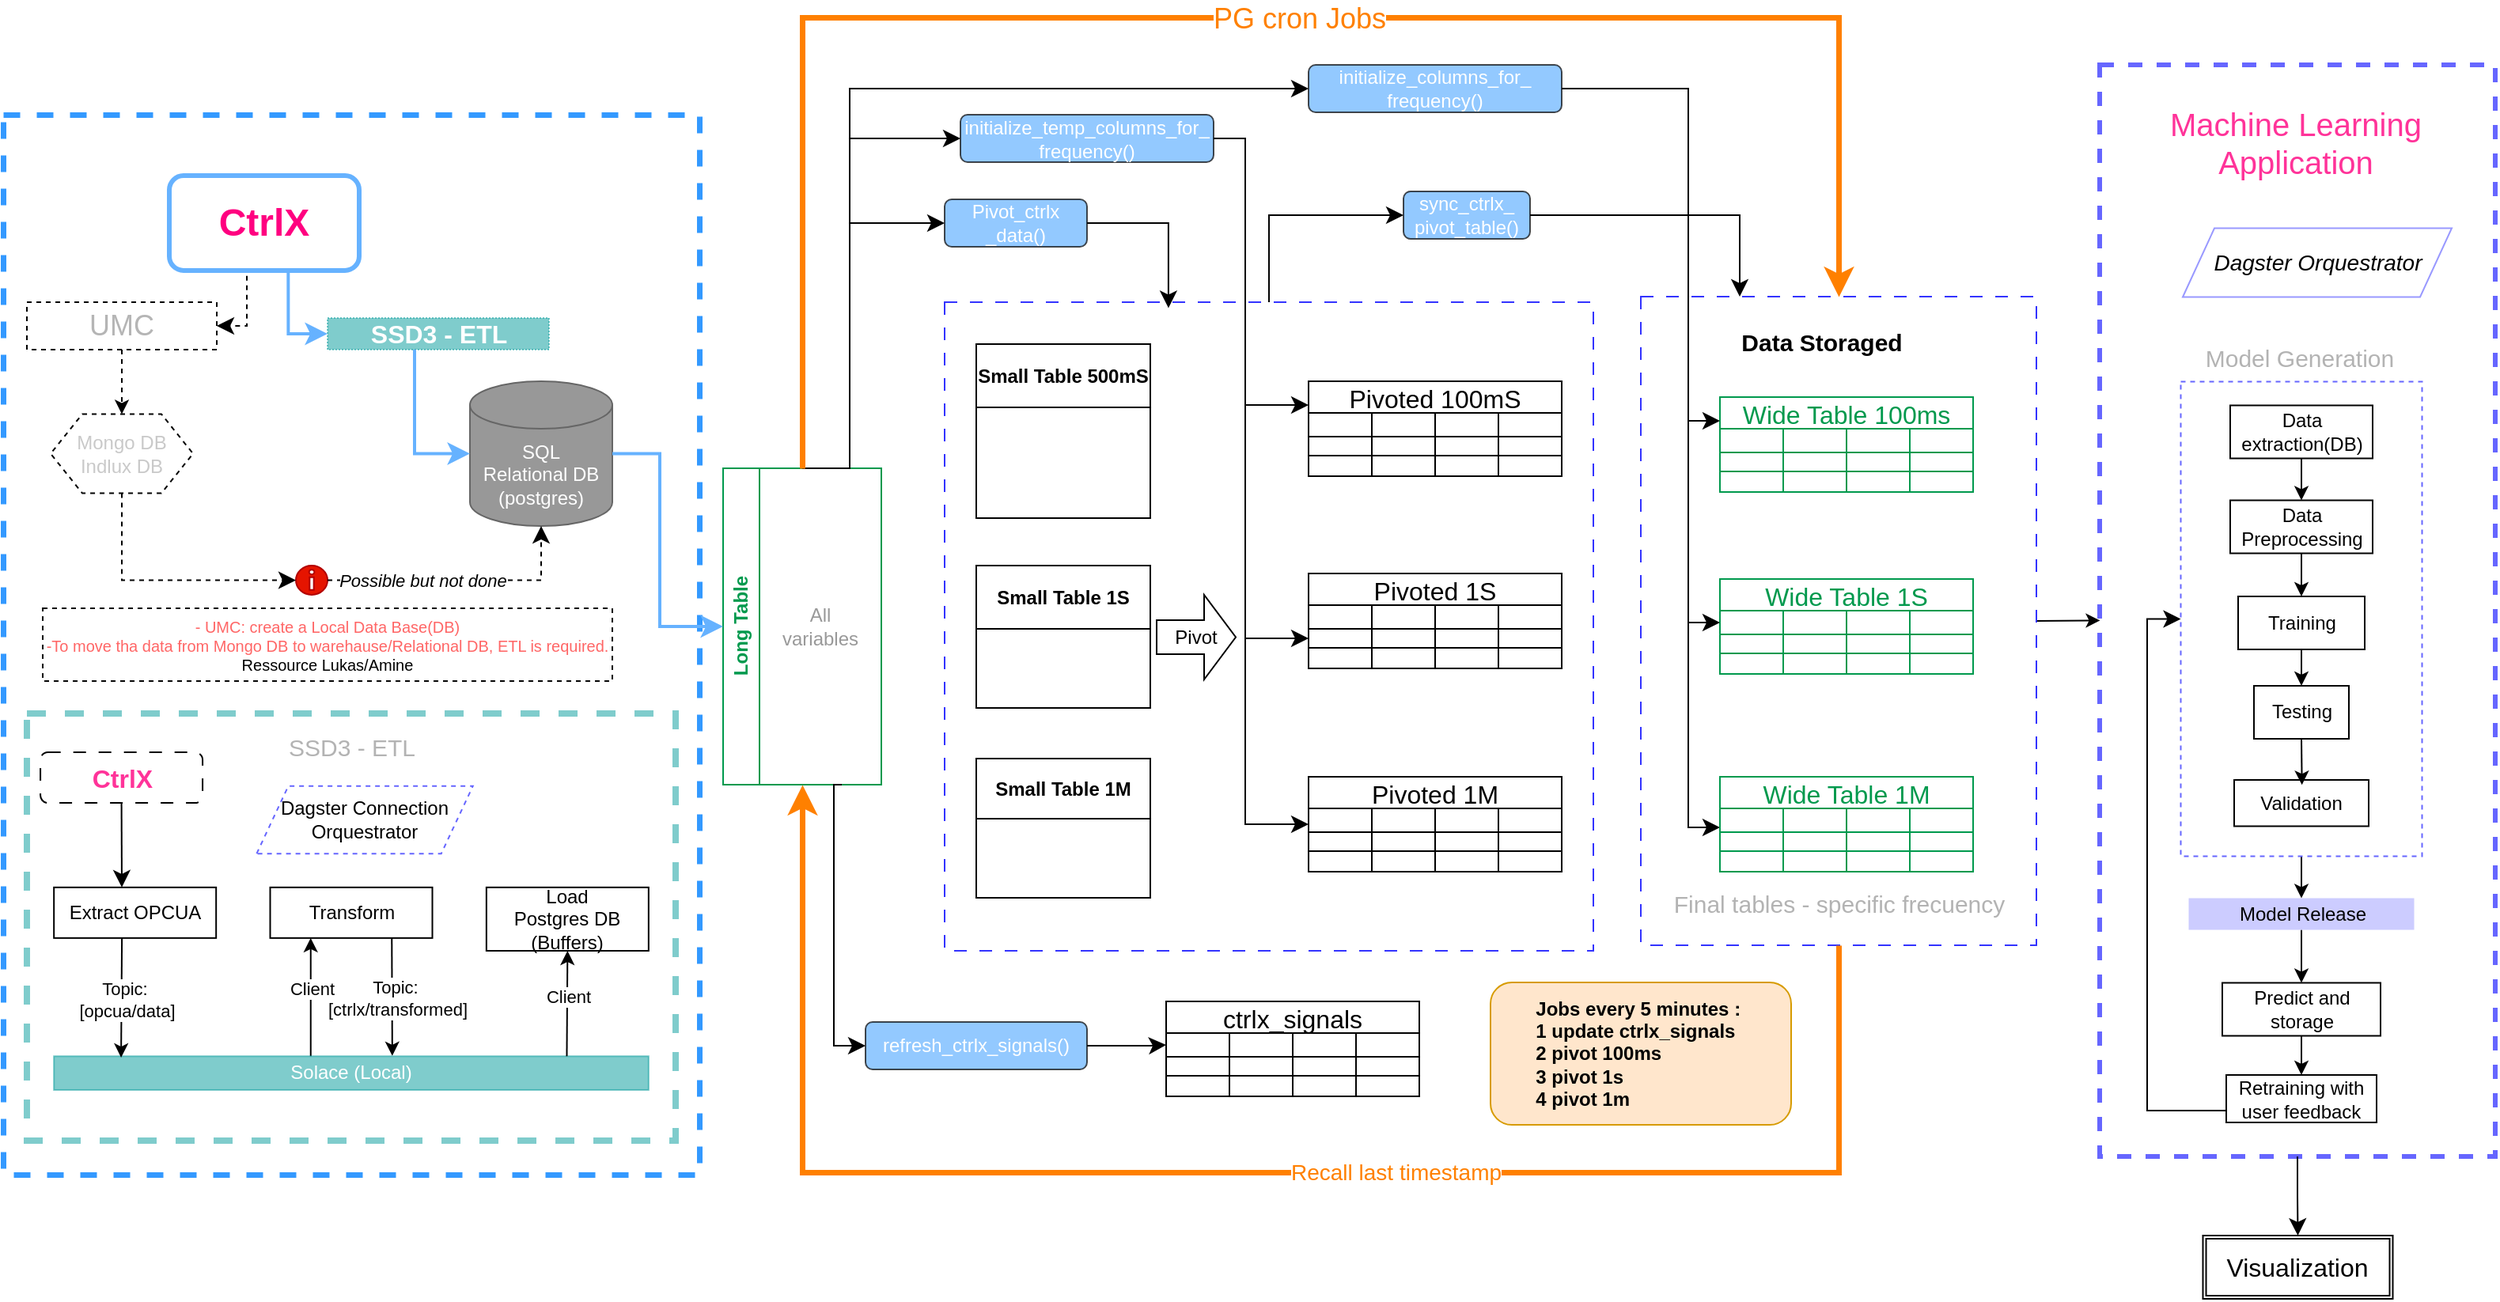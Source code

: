<mxfile>
    <diagram id="9MJtlUZovTA3999PRgLq" name="Page-1">
        <mxGraphModel dx="1822" dy="1198" grid="1" gridSize="10" guides="1" tooltips="1" connect="1" arrows="1" fold="1" page="1" pageScale="1" pageWidth="1654" pageHeight="1169" math="0" shadow="0">
            <root>
                <mxCell id="0"/>
                <mxCell id="1" parent="0"/>
                <mxCell id="253" value="" style="rounded=0;whiteSpace=wrap;html=1;dashed=1;strokeColor=#6666FF;strokeWidth=3;" parent="1" vertex="1">
                    <mxGeometry x="1371" y="110" width="250" height="690" as="geometry"/>
                </mxCell>
                <mxCell id="206" value="" style="rounded=0;whiteSpace=wrap;html=1;strokeColor=#3399FF;strokeWidth=3.5;dashed=1;" parent="1" vertex="1">
                    <mxGeometry x="46" y="141.5" width="440" height="670" as="geometry"/>
                </mxCell>
                <mxCell id="214" style="edgeStyle=none;html=1;exitX=1;exitY=0.5;exitDx=0;exitDy=0;entryX=0.001;entryY=0.509;entryDx=0;entryDy=0;strokeColor=#000000;entryPerimeter=0;" parent="1" source="166" target="253" edge="1">
                    <mxGeometry relative="1" as="geometry">
                        <mxPoint x="1661" y="454.07" as="targetPoint"/>
                    </mxGeometry>
                </mxCell>
                <mxCell id="166" value="" style="rounded=0;whiteSpace=wrap;html=1;dashed=1;dashPattern=8 8;strokeColor=#3333FF;" parent="1" vertex="1">
                    <mxGeometry x="1081" y="256.5" width="250" height="410" as="geometry"/>
                </mxCell>
                <mxCell id="137" value="" style="rounded=0;whiteSpace=wrap;html=1;dashed=1;dashPattern=8 8;strokeColor=#3333FF;" parent="1" vertex="1">
                    <mxGeometry x="641" y="260" width="410" height="410" as="geometry"/>
                </mxCell>
                <mxCell id="8" value="Small Table 500mS" style="swimlane;whiteSpace=wrap;html=1;startSize=40;" parent="1" vertex="1">
                    <mxGeometry x="661" y="286.5" width="110" height="110" as="geometry"/>
                </mxCell>
                <mxCell id="10" value="&lt;font style=&quot;color: rgb(0, 153, 77);&quot;&gt;Long Table&lt;/font&gt;" style="swimlane;horizontal=0;whiteSpace=wrap;html=1;strokeColor=#00994D;" parent="1" vertex="1">
                    <mxGeometry x="501" y="365" width="100" height="200" as="geometry"/>
                </mxCell>
                <mxCell id="209" value="All &lt;br&gt;variables" style="text;html=1;align=center;verticalAlign=middle;resizable=0;points=[];autosize=1;strokeColor=none;fillColor=none;fontColor=#999999;" parent="10" vertex="1">
                    <mxGeometry x="26" y="80" width="70" height="40" as="geometry"/>
                </mxCell>
                <mxCell id="11" value="Small Table 1S" style="swimlane;whiteSpace=wrap;html=1;startSize=40;" parent="1" vertex="1">
                    <mxGeometry x="661" y="426.5" width="110" height="90" as="geometry"/>
                </mxCell>
                <mxCell id="12" value="Small Table 1M" style="swimlane;whiteSpace=wrap;html=1;startSize=38;" parent="1" vertex="1">
                    <mxGeometry x="661" y="548.5" width="110" height="88" as="geometry"/>
                </mxCell>
                <mxCell id="18" value="Pivot" style="shape=singleArrow;whiteSpace=wrap;html=1;arrowWidth=0.4;arrowSize=0.4;rounded=0;" parent="1" vertex="1">
                    <mxGeometry x="775" y="445" width="50" height="53.5" as="geometry"/>
                </mxCell>
                <mxCell id="19" value="Pivoted 100mS" style="shape=table;childLayout=tableLayout;startSize=20;collapsible=0;recursiveResize=0;expand=0;fontSize=16;" parent="1" vertex="1">
                    <mxGeometry x="871" y="310" width="160" height="60" as="geometry"/>
                </mxCell>
                <mxCell id="20" value="" style="shape=tableRow;horizontal=0;swimlaneHead=0;swimlaneBody=0;top=0;left=0;strokeColor=inherit;bottom=0;right=0;dropTarget=0;fontStyle=0;fillColor=none;points=[[0,0.5],[1,0.5]];portConstraint=eastwest;startSize=40;collapsible=0;recursiveResize=0;expand=0;fontSize=16;" parent="19" vertex="1">
                    <mxGeometry y="20" width="160" height="15" as="geometry"/>
                </mxCell>
                <mxCell id="21" value="" style="swimlane;swimlaneHead=0;swimlaneBody=0;fontStyle=0;strokeColor=inherit;connectable=0;fillColor=none;startSize=40;collapsible=0;recursiveResize=0;expand=0;fontSize=16;" parent="20" vertex="1">
                    <mxGeometry x="40" width="40" height="15" as="geometry">
                        <mxRectangle width="40" height="15" as="alternateBounds"/>
                    </mxGeometry>
                </mxCell>
                <mxCell id="22" value="" style="swimlane;swimlaneHead=0;swimlaneBody=0;fontStyle=0;strokeColor=inherit;connectable=0;fillColor=none;startSize=40;collapsible=0;recursiveResize=0;expand=0;fontSize=16;" parent="20" vertex="1">
                    <mxGeometry x="80" width="40" height="15" as="geometry">
                        <mxRectangle width="40" height="15" as="alternateBounds"/>
                    </mxGeometry>
                </mxCell>
                <mxCell id="23" value="" style="swimlane;swimlaneHead=0;swimlaneBody=0;fontStyle=0;strokeColor=inherit;connectable=0;fillColor=none;startSize=40;collapsible=0;recursiveResize=0;expand=0;fontSize=16;" parent="20" vertex="1">
                    <mxGeometry x="120" width="40" height="15" as="geometry">
                        <mxRectangle width="40" height="15" as="alternateBounds"/>
                    </mxGeometry>
                </mxCell>
                <mxCell id="24" value="" style="shape=tableRow;horizontal=0;swimlaneHead=0;swimlaneBody=0;top=0;left=0;strokeColor=inherit;bottom=0;right=0;dropTarget=0;fontStyle=0;fillColor=none;points=[[0,0.5],[1,0.5]];portConstraint=eastwest;startSize=40;collapsible=0;recursiveResize=0;expand=0;fontSize=16;" parent="19" vertex="1">
                    <mxGeometry y="35" width="160" height="12" as="geometry"/>
                </mxCell>
                <mxCell id="25" value="" style="swimlane;swimlaneHead=0;swimlaneBody=0;fontStyle=0;connectable=0;strokeColor=inherit;fillColor=none;startSize=0;collapsible=0;recursiveResize=0;expand=0;fontSize=16;" parent="24" vertex="1">
                    <mxGeometry x="40" width="40" height="12" as="geometry">
                        <mxRectangle width="40" height="12" as="alternateBounds"/>
                    </mxGeometry>
                </mxCell>
                <mxCell id="26" value="" style="swimlane;swimlaneHead=0;swimlaneBody=0;fontStyle=0;connectable=0;strokeColor=inherit;fillColor=none;startSize=0;collapsible=0;recursiveResize=0;expand=0;fontSize=16;" parent="24" vertex="1">
                    <mxGeometry x="80" width="40" height="12" as="geometry">
                        <mxRectangle width="40" height="12" as="alternateBounds"/>
                    </mxGeometry>
                </mxCell>
                <mxCell id="27" value="" style="swimlane;swimlaneHead=0;swimlaneBody=0;fontStyle=0;connectable=0;strokeColor=inherit;fillColor=none;startSize=0;collapsible=0;recursiveResize=0;expand=0;fontSize=16;" parent="24" vertex="1">
                    <mxGeometry x="120" width="40" height="12" as="geometry">
                        <mxRectangle width="40" height="12" as="alternateBounds"/>
                    </mxGeometry>
                </mxCell>
                <mxCell id="28" value="" style="shape=tableRow;horizontal=0;swimlaneHead=0;swimlaneBody=0;top=0;left=0;strokeColor=inherit;bottom=0;right=0;dropTarget=0;fontStyle=0;fillColor=none;points=[[0,0.5],[1,0.5]];portConstraint=eastwest;startSize=40;collapsible=0;recursiveResize=0;expand=0;fontSize=16;" parent="19" vertex="1">
                    <mxGeometry y="47" width="160" height="13" as="geometry"/>
                </mxCell>
                <mxCell id="29" value="" style="swimlane;swimlaneHead=0;swimlaneBody=0;fontStyle=0;connectable=0;strokeColor=inherit;fillColor=none;startSize=0;collapsible=0;recursiveResize=0;expand=0;fontSize=16;" parent="28" vertex="1">
                    <mxGeometry x="40" width="40" height="13" as="geometry">
                        <mxRectangle width="40" height="13" as="alternateBounds"/>
                    </mxGeometry>
                </mxCell>
                <mxCell id="30" value="" style="swimlane;swimlaneHead=0;swimlaneBody=0;fontStyle=0;connectable=0;strokeColor=inherit;fillColor=none;startSize=0;collapsible=0;recursiveResize=0;expand=0;fontSize=16;" parent="28" vertex="1">
                    <mxGeometry x="80" width="40" height="13" as="geometry">
                        <mxRectangle width="40" height="13" as="alternateBounds"/>
                    </mxGeometry>
                </mxCell>
                <mxCell id="31" value="" style="swimlane;swimlaneHead=0;swimlaneBody=0;fontStyle=0;connectable=0;strokeColor=inherit;fillColor=none;startSize=0;collapsible=0;recursiveResize=0;expand=0;fontSize=16;" parent="28" vertex="1">
                    <mxGeometry x="120" width="40" height="13" as="geometry">
                        <mxRectangle width="40" height="13" as="alternateBounds"/>
                    </mxGeometry>
                </mxCell>
                <mxCell id="46" value="Pivoted 1M" style="shape=table;childLayout=tableLayout;startSize=20;collapsible=0;recursiveResize=0;expand=0;fontSize=16;" parent="1" vertex="1">
                    <mxGeometry x="871" y="560" width="160" height="60" as="geometry"/>
                </mxCell>
                <mxCell id="47" value="" style="shape=tableRow;horizontal=0;swimlaneHead=0;swimlaneBody=0;top=0;left=0;strokeColor=inherit;bottom=0;right=0;dropTarget=0;fontStyle=0;fillColor=none;points=[[0,0.5],[1,0.5]];portConstraint=eastwest;startSize=40;collapsible=0;recursiveResize=0;expand=0;fontSize=16;" parent="46" vertex="1">
                    <mxGeometry y="20" width="160" height="15" as="geometry"/>
                </mxCell>
                <mxCell id="48" value="" style="swimlane;swimlaneHead=0;swimlaneBody=0;fontStyle=0;strokeColor=inherit;connectable=0;fillColor=none;startSize=40;collapsible=0;recursiveResize=0;expand=0;fontSize=16;" parent="47" vertex="1">
                    <mxGeometry x="40" width="40" height="15" as="geometry">
                        <mxRectangle width="40" height="15" as="alternateBounds"/>
                    </mxGeometry>
                </mxCell>
                <mxCell id="49" value="" style="swimlane;swimlaneHead=0;swimlaneBody=0;fontStyle=0;strokeColor=inherit;connectable=0;fillColor=none;startSize=40;collapsible=0;recursiveResize=0;expand=0;fontSize=16;" parent="47" vertex="1">
                    <mxGeometry x="80" width="40" height="15" as="geometry">
                        <mxRectangle width="40" height="15" as="alternateBounds"/>
                    </mxGeometry>
                </mxCell>
                <mxCell id="50" value="" style="swimlane;swimlaneHead=0;swimlaneBody=0;fontStyle=0;strokeColor=inherit;connectable=0;fillColor=none;startSize=40;collapsible=0;recursiveResize=0;expand=0;fontSize=16;" parent="47" vertex="1">
                    <mxGeometry x="120" width="40" height="15" as="geometry">
                        <mxRectangle width="40" height="15" as="alternateBounds"/>
                    </mxGeometry>
                </mxCell>
                <mxCell id="51" value="" style="shape=tableRow;horizontal=0;swimlaneHead=0;swimlaneBody=0;top=0;left=0;strokeColor=inherit;bottom=0;right=0;dropTarget=0;fontStyle=0;fillColor=none;points=[[0,0.5],[1,0.5]];portConstraint=eastwest;startSize=40;collapsible=0;recursiveResize=0;expand=0;fontSize=16;" parent="46" vertex="1">
                    <mxGeometry y="35" width="160" height="12" as="geometry"/>
                </mxCell>
                <mxCell id="52" value="" style="swimlane;swimlaneHead=0;swimlaneBody=0;fontStyle=0;connectable=0;strokeColor=inherit;fillColor=none;startSize=0;collapsible=0;recursiveResize=0;expand=0;fontSize=16;" parent="51" vertex="1">
                    <mxGeometry x="40" width="40" height="12" as="geometry">
                        <mxRectangle width="40" height="12" as="alternateBounds"/>
                    </mxGeometry>
                </mxCell>
                <mxCell id="53" value="" style="swimlane;swimlaneHead=0;swimlaneBody=0;fontStyle=0;connectable=0;strokeColor=inherit;fillColor=none;startSize=0;collapsible=0;recursiveResize=0;expand=0;fontSize=16;" parent="51" vertex="1">
                    <mxGeometry x="80" width="40" height="12" as="geometry">
                        <mxRectangle width="40" height="12" as="alternateBounds"/>
                    </mxGeometry>
                </mxCell>
                <mxCell id="54" value="" style="swimlane;swimlaneHead=0;swimlaneBody=0;fontStyle=0;connectable=0;strokeColor=inherit;fillColor=none;startSize=0;collapsible=0;recursiveResize=0;expand=0;fontSize=16;" parent="51" vertex="1">
                    <mxGeometry x="120" width="40" height="12" as="geometry">
                        <mxRectangle width="40" height="12" as="alternateBounds"/>
                    </mxGeometry>
                </mxCell>
                <mxCell id="55" value="" style="shape=tableRow;horizontal=0;swimlaneHead=0;swimlaneBody=0;top=0;left=0;strokeColor=inherit;bottom=0;right=0;dropTarget=0;fontStyle=0;fillColor=none;points=[[0,0.5],[1,0.5]];portConstraint=eastwest;startSize=40;collapsible=0;recursiveResize=0;expand=0;fontSize=16;" parent="46" vertex="1">
                    <mxGeometry y="47" width="160" height="13" as="geometry"/>
                </mxCell>
                <mxCell id="56" value="" style="swimlane;swimlaneHead=0;swimlaneBody=0;fontStyle=0;connectable=0;strokeColor=inherit;fillColor=none;startSize=0;collapsible=0;recursiveResize=0;expand=0;fontSize=16;" parent="55" vertex="1">
                    <mxGeometry x="40" width="40" height="13" as="geometry">
                        <mxRectangle width="40" height="13" as="alternateBounds"/>
                    </mxGeometry>
                </mxCell>
                <mxCell id="57" value="" style="swimlane;swimlaneHead=0;swimlaneBody=0;fontStyle=0;connectable=0;strokeColor=inherit;fillColor=none;startSize=0;collapsible=0;recursiveResize=0;expand=0;fontSize=16;" parent="55" vertex="1">
                    <mxGeometry x="80" width="40" height="13" as="geometry">
                        <mxRectangle width="40" height="13" as="alternateBounds"/>
                    </mxGeometry>
                </mxCell>
                <mxCell id="58" value="" style="swimlane;swimlaneHead=0;swimlaneBody=0;fontStyle=0;connectable=0;strokeColor=inherit;fillColor=none;startSize=0;collapsible=0;recursiveResize=0;expand=0;fontSize=16;" parent="55" vertex="1">
                    <mxGeometry x="120" width="40" height="13" as="geometry">
                        <mxRectangle width="40" height="13" as="alternateBounds"/>
                    </mxGeometry>
                </mxCell>
                <mxCell id="73" value="ctrlx_signals" style="shape=table;childLayout=tableLayout;startSize=20;collapsible=0;recursiveResize=0;expand=0;fontSize=16;" parent="1" vertex="1">
                    <mxGeometry x="781" y="702" width="160" height="60" as="geometry"/>
                </mxCell>
                <mxCell id="74" value="" style="shape=tableRow;horizontal=0;swimlaneHead=0;swimlaneBody=0;top=0;left=0;strokeColor=inherit;bottom=0;right=0;dropTarget=0;fontStyle=0;fillColor=none;points=[[0,0.5],[1,0.5]];portConstraint=eastwest;startSize=40;collapsible=0;recursiveResize=0;expand=0;fontSize=16;" parent="73" vertex="1">
                    <mxGeometry y="20" width="160" height="15" as="geometry"/>
                </mxCell>
                <mxCell id="75" value="" style="swimlane;swimlaneHead=0;swimlaneBody=0;fontStyle=0;strokeColor=inherit;connectable=0;fillColor=none;startSize=40;collapsible=0;recursiveResize=0;expand=0;fontSize=16;" parent="74" vertex="1">
                    <mxGeometry x="40" width="40" height="15" as="geometry">
                        <mxRectangle width="40" height="15" as="alternateBounds"/>
                    </mxGeometry>
                </mxCell>
                <mxCell id="76" value="" style="swimlane;swimlaneHead=0;swimlaneBody=0;fontStyle=0;strokeColor=inherit;connectable=0;fillColor=none;startSize=40;collapsible=0;recursiveResize=0;expand=0;fontSize=16;" parent="74" vertex="1">
                    <mxGeometry x="80" width="40" height="15" as="geometry">
                        <mxRectangle width="40" height="15" as="alternateBounds"/>
                    </mxGeometry>
                </mxCell>
                <mxCell id="77" value="" style="swimlane;swimlaneHead=0;swimlaneBody=0;fontStyle=0;strokeColor=inherit;connectable=0;fillColor=none;startSize=40;collapsible=0;recursiveResize=0;expand=0;fontSize=16;" parent="74" vertex="1">
                    <mxGeometry x="120" width="40" height="15" as="geometry">
                        <mxRectangle width="40" height="15" as="alternateBounds"/>
                    </mxGeometry>
                </mxCell>
                <mxCell id="78" value="" style="shape=tableRow;horizontal=0;swimlaneHead=0;swimlaneBody=0;top=0;left=0;strokeColor=inherit;bottom=0;right=0;dropTarget=0;fontStyle=0;fillColor=none;points=[[0,0.5],[1,0.5]];portConstraint=eastwest;startSize=40;collapsible=0;recursiveResize=0;expand=0;fontSize=16;" parent="73" vertex="1">
                    <mxGeometry y="35" width="160" height="12" as="geometry"/>
                </mxCell>
                <mxCell id="79" value="" style="swimlane;swimlaneHead=0;swimlaneBody=0;fontStyle=0;connectable=0;strokeColor=inherit;fillColor=none;startSize=0;collapsible=0;recursiveResize=0;expand=0;fontSize=16;" parent="78" vertex="1">
                    <mxGeometry x="40" width="40" height="12" as="geometry">
                        <mxRectangle width="40" height="12" as="alternateBounds"/>
                    </mxGeometry>
                </mxCell>
                <mxCell id="80" value="" style="swimlane;swimlaneHead=0;swimlaneBody=0;fontStyle=0;connectable=0;strokeColor=inherit;fillColor=none;startSize=0;collapsible=0;recursiveResize=0;expand=0;fontSize=16;" parent="78" vertex="1">
                    <mxGeometry x="80" width="40" height="12" as="geometry">
                        <mxRectangle width="40" height="12" as="alternateBounds"/>
                    </mxGeometry>
                </mxCell>
                <mxCell id="81" value="" style="swimlane;swimlaneHead=0;swimlaneBody=0;fontStyle=0;connectable=0;strokeColor=inherit;fillColor=none;startSize=0;collapsible=0;recursiveResize=0;expand=0;fontSize=16;" parent="78" vertex="1">
                    <mxGeometry x="120" width="40" height="12" as="geometry">
                        <mxRectangle width="40" height="12" as="alternateBounds"/>
                    </mxGeometry>
                </mxCell>
                <mxCell id="82" value="" style="shape=tableRow;horizontal=0;swimlaneHead=0;swimlaneBody=0;top=0;left=0;strokeColor=inherit;bottom=0;right=0;dropTarget=0;fontStyle=0;fillColor=none;points=[[0,0.5],[1,0.5]];portConstraint=eastwest;startSize=40;collapsible=0;recursiveResize=0;expand=0;fontSize=16;" parent="73" vertex="1">
                    <mxGeometry y="47" width="160" height="13" as="geometry"/>
                </mxCell>
                <mxCell id="83" value="" style="swimlane;swimlaneHead=0;swimlaneBody=0;fontStyle=0;connectable=0;strokeColor=inherit;fillColor=none;startSize=0;collapsible=0;recursiveResize=0;expand=0;fontSize=16;" parent="82" vertex="1">
                    <mxGeometry x="40" width="40" height="13" as="geometry">
                        <mxRectangle width="40" height="13" as="alternateBounds"/>
                    </mxGeometry>
                </mxCell>
                <mxCell id="84" value="" style="swimlane;swimlaneHead=0;swimlaneBody=0;fontStyle=0;connectable=0;strokeColor=inherit;fillColor=none;startSize=0;collapsible=0;recursiveResize=0;expand=0;fontSize=16;" parent="82" vertex="1">
                    <mxGeometry x="80" width="40" height="13" as="geometry">
                        <mxRectangle width="40" height="13" as="alternateBounds"/>
                    </mxGeometry>
                </mxCell>
                <mxCell id="85" value="" style="swimlane;swimlaneHead=0;swimlaneBody=0;fontStyle=0;connectable=0;strokeColor=inherit;fillColor=none;startSize=0;collapsible=0;recursiveResize=0;expand=0;fontSize=16;" parent="82" vertex="1">
                    <mxGeometry x="120" width="40" height="13" as="geometry">
                        <mxRectangle width="40" height="13" as="alternateBounds"/>
                    </mxGeometry>
                </mxCell>
                <mxCell id="88" value="Wide Table 100ms" style="shape=table;childLayout=tableLayout;startSize=20;collapsible=0;recursiveResize=0;expand=0;fontSize=16;strokeColor=#00994D;fontColor=#00994D;" parent="1" vertex="1">
                    <mxGeometry x="1131" y="320" width="160" height="60" as="geometry"/>
                </mxCell>
                <mxCell id="89" value="" style="shape=tableRow;horizontal=0;swimlaneHead=0;swimlaneBody=0;top=0;left=0;strokeColor=inherit;bottom=0;right=0;dropTarget=0;fontStyle=0;fillColor=none;points=[[0,0.5],[1,0.5]];portConstraint=eastwest;startSize=40;collapsible=0;recursiveResize=0;expand=0;fontSize=16;" parent="88" vertex="1">
                    <mxGeometry y="20" width="160" height="15" as="geometry"/>
                </mxCell>
                <mxCell id="90" value="" style="swimlane;swimlaneHead=0;swimlaneBody=0;fontStyle=0;strokeColor=inherit;connectable=0;fillColor=none;startSize=40;collapsible=0;recursiveResize=0;expand=0;fontSize=16;" parent="89" vertex="1">
                    <mxGeometry x="40" width="40" height="15" as="geometry">
                        <mxRectangle width="40" height="15" as="alternateBounds"/>
                    </mxGeometry>
                </mxCell>
                <mxCell id="91" value="" style="swimlane;swimlaneHead=0;swimlaneBody=0;fontStyle=0;strokeColor=inherit;connectable=0;fillColor=none;startSize=40;collapsible=0;recursiveResize=0;expand=0;fontSize=16;" parent="89" vertex="1">
                    <mxGeometry x="80" width="40" height="15" as="geometry">
                        <mxRectangle width="40" height="15" as="alternateBounds"/>
                    </mxGeometry>
                </mxCell>
                <mxCell id="92" value="" style="swimlane;swimlaneHead=0;swimlaneBody=0;fontStyle=0;strokeColor=inherit;connectable=0;fillColor=none;startSize=40;collapsible=0;recursiveResize=0;expand=0;fontSize=16;" parent="89" vertex="1">
                    <mxGeometry x="120" width="40" height="15" as="geometry">
                        <mxRectangle width="40" height="15" as="alternateBounds"/>
                    </mxGeometry>
                </mxCell>
                <mxCell id="93" value="" style="shape=tableRow;horizontal=0;swimlaneHead=0;swimlaneBody=0;top=0;left=0;strokeColor=inherit;bottom=0;right=0;dropTarget=0;fontStyle=0;fillColor=none;points=[[0,0.5],[1,0.5]];portConstraint=eastwest;startSize=40;collapsible=0;recursiveResize=0;expand=0;fontSize=16;" parent="88" vertex="1">
                    <mxGeometry y="35" width="160" height="12" as="geometry"/>
                </mxCell>
                <mxCell id="94" value="" style="swimlane;swimlaneHead=0;swimlaneBody=0;fontStyle=0;connectable=0;strokeColor=inherit;fillColor=none;startSize=0;collapsible=0;recursiveResize=0;expand=0;fontSize=16;" parent="93" vertex="1">
                    <mxGeometry x="40" width="40" height="12" as="geometry">
                        <mxRectangle width="40" height="12" as="alternateBounds"/>
                    </mxGeometry>
                </mxCell>
                <mxCell id="95" value="" style="swimlane;swimlaneHead=0;swimlaneBody=0;fontStyle=0;connectable=0;strokeColor=inherit;fillColor=none;startSize=0;collapsible=0;recursiveResize=0;expand=0;fontSize=16;" parent="93" vertex="1">
                    <mxGeometry x="80" width="40" height="12" as="geometry">
                        <mxRectangle width="40" height="12" as="alternateBounds"/>
                    </mxGeometry>
                </mxCell>
                <mxCell id="96" value="" style="swimlane;swimlaneHead=0;swimlaneBody=0;fontStyle=0;connectable=0;strokeColor=inherit;fillColor=none;startSize=0;collapsible=0;recursiveResize=0;expand=0;fontSize=16;" parent="93" vertex="1">
                    <mxGeometry x="120" width="40" height="12" as="geometry">
                        <mxRectangle width="40" height="12" as="alternateBounds"/>
                    </mxGeometry>
                </mxCell>
                <mxCell id="97" value="" style="shape=tableRow;horizontal=0;swimlaneHead=0;swimlaneBody=0;top=0;left=0;strokeColor=inherit;bottom=0;right=0;dropTarget=0;fontStyle=0;fillColor=none;points=[[0,0.5],[1,0.5]];portConstraint=eastwest;startSize=40;collapsible=0;recursiveResize=0;expand=0;fontSize=16;" parent="88" vertex="1">
                    <mxGeometry y="47" width="160" height="13" as="geometry"/>
                </mxCell>
                <mxCell id="98" value="" style="swimlane;swimlaneHead=0;swimlaneBody=0;fontStyle=0;connectable=0;strokeColor=inherit;fillColor=none;startSize=0;collapsible=0;recursiveResize=0;expand=0;fontSize=16;" parent="97" vertex="1">
                    <mxGeometry x="40" width="40" height="13" as="geometry">
                        <mxRectangle width="40" height="13" as="alternateBounds"/>
                    </mxGeometry>
                </mxCell>
                <mxCell id="99" value="" style="swimlane;swimlaneHead=0;swimlaneBody=0;fontStyle=0;connectable=0;strokeColor=inherit;fillColor=none;startSize=0;collapsible=0;recursiveResize=0;expand=0;fontSize=16;" parent="97" vertex="1">
                    <mxGeometry x="80" width="40" height="13" as="geometry">
                        <mxRectangle width="40" height="13" as="alternateBounds"/>
                    </mxGeometry>
                </mxCell>
                <mxCell id="100" value="" style="swimlane;swimlaneHead=0;swimlaneBody=0;fontStyle=0;connectable=0;strokeColor=inherit;fillColor=none;startSize=0;collapsible=0;recursiveResize=0;expand=0;fontSize=16;" parent="97" vertex="1">
                    <mxGeometry x="120" width="40" height="13" as="geometry">
                        <mxRectangle width="40" height="13" as="alternateBounds"/>
                    </mxGeometry>
                </mxCell>
                <mxCell id="101" value="Wide Table 1S" style="shape=table;childLayout=tableLayout;startSize=20;collapsible=0;recursiveResize=0;expand=0;fontSize=16;strokeColor=#00994D;fontColor=#00994D;" parent="1" vertex="1">
                    <mxGeometry x="1131" y="435" width="160" height="60" as="geometry"/>
                </mxCell>
                <mxCell id="102" value="" style="shape=tableRow;horizontal=0;swimlaneHead=0;swimlaneBody=0;top=0;left=0;strokeColor=inherit;bottom=0;right=0;dropTarget=0;fontStyle=0;fillColor=none;points=[[0,0.5],[1,0.5]];portConstraint=eastwest;startSize=40;collapsible=0;recursiveResize=0;expand=0;fontSize=16;" parent="101" vertex="1">
                    <mxGeometry y="20" width="160" height="15" as="geometry"/>
                </mxCell>
                <mxCell id="103" value="" style="swimlane;swimlaneHead=0;swimlaneBody=0;fontStyle=0;strokeColor=inherit;connectable=0;fillColor=none;startSize=40;collapsible=0;recursiveResize=0;expand=0;fontSize=16;" parent="102" vertex="1">
                    <mxGeometry x="40" width="40" height="15" as="geometry">
                        <mxRectangle width="40" height="15" as="alternateBounds"/>
                    </mxGeometry>
                </mxCell>
                <mxCell id="104" value="" style="swimlane;swimlaneHead=0;swimlaneBody=0;fontStyle=0;strokeColor=inherit;connectable=0;fillColor=none;startSize=40;collapsible=0;recursiveResize=0;expand=0;fontSize=16;" parent="102" vertex="1">
                    <mxGeometry x="80" width="40" height="15" as="geometry">
                        <mxRectangle width="40" height="15" as="alternateBounds"/>
                    </mxGeometry>
                </mxCell>
                <mxCell id="105" value="" style="swimlane;swimlaneHead=0;swimlaneBody=0;fontStyle=0;strokeColor=inherit;connectable=0;fillColor=none;startSize=40;collapsible=0;recursiveResize=0;expand=0;fontSize=16;" parent="102" vertex="1">
                    <mxGeometry x="120" width="40" height="15" as="geometry">
                        <mxRectangle width="40" height="15" as="alternateBounds"/>
                    </mxGeometry>
                </mxCell>
                <mxCell id="106" value="" style="shape=tableRow;horizontal=0;swimlaneHead=0;swimlaneBody=0;top=0;left=0;strokeColor=inherit;bottom=0;right=0;dropTarget=0;fontStyle=0;fillColor=none;points=[[0,0.5],[1,0.5]];portConstraint=eastwest;startSize=40;collapsible=0;recursiveResize=0;expand=0;fontSize=16;" parent="101" vertex="1">
                    <mxGeometry y="35" width="160" height="12" as="geometry"/>
                </mxCell>
                <mxCell id="107" value="" style="swimlane;swimlaneHead=0;swimlaneBody=0;fontStyle=0;connectable=0;strokeColor=inherit;fillColor=none;startSize=0;collapsible=0;recursiveResize=0;expand=0;fontSize=16;" parent="106" vertex="1">
                    <mxGeometry x="40" width="40" height="12" as="geometry">
                        <mxRectangle width="40" height="12" as="alternateBounds"/>
                    </mxGeometry>
                </mxCell>
                <mxCell id="108" value="" style="swimlane;swimlaneHead=0;swimlaneBody=0;fontStyle=0;connectable=0;strokeColor=inherit;fillColor=none;startSize=0;collapsible=0;recursiveResize=0;expand=0;fontSize=16;" parent="106" vertex="1">
                    <mxGeometry x="80" width="40" height="12" as="geometry">
                        <mxRectangle width="40" height="12" as="alternateBounds"/>
                    </mxGeometry>
                </mxCell>
                <mxCell id="109" value="" style="swimlane;swimlaneHead=0;swimlaneBody=0;fontStyle=0;connectable=0;strokeColor=inherit;fillColor=none;startSize=0;collapsible=0;recursiveResize=0;expand=0;fontSize=16;" parent="106" vertex="1">
                    <mxGeometry x="120" width="40" height="12" as="geometry">
                        <mxRectangle width="40" height="12" as="alternateBounds"/>
                    </mxGeometry>
                </mxCell>
                <mxCell id="110" value="" style="shape=tableRow;horizontal=0;swimlaneHead=0;swimlaneBody=0;top=0;left=0;strokeColor=inherit;bottom=0;right=0;dropTarget=0;fontStyle=0;fillColor=none;points=[[0,0.5],[1,0.5]];portConstraint=eastwest;startSize=40;collapsible=0;recursiveResize=0;expand=0;fontSize=16;" parent="101" vertex="1">
                    <mxGeometry y="47" width="160" height="13" as="geometry"/>
                </mxCell>
                <mxCell id="111" value="" style="swimlane;swimlaneHead=0;swimlaneBody=0;fontStyle=0;connectable=0;strokeColor=inherit;fillColor=none;startSize=0;collapsible=0;recursiveResize=0;expand=0;fontSize=16;" parent="110" vertex="1">
                    <mxGeometry x="40" width="40" height="13" as="geometry">
                        <mxRectangle width="40" height="13" as="alternateBounds"/>
                    </mxGeometry>
                </mxCell>
                <mxCell id="112" value="" style="swimlane;swimlaneHead=0;swimlaneBody=0;fontStyle=0;connectable=0;strokeColor=inherit;fillColor=none;startSize=0;collapsible=0;recursiveResize=0;expand=0;fontSize=16;" parent="110" vertex="1">
                    <mxGeometry x="80" width="40" height="13" as="geometry">
                        <mxRectangle width="40" height="13" as="alternateBounds"/>
                    </mxGeometry>
                </mxCell>
                <mxCell id="113" value="" style="swimlane;swimlaneHead=0;swimlaneBody=0;fontStyle=0;connectable=0;strokeColor=inherit;fillColor=none;startSize=0;collapsible=0;recursiveResize=0;expand=0;fontSize=16;" parent="110" vertex="1">
                    <mxGeometry x="120" width="40" height="13" as="geometry">
                        <mxRectangle width="40" height="13" as="alternateBounds"/>
                    </mxGeometry>
                </mxCell>
                <mxCell id="131" value="" style="edgeStyle=elbowEdgeStyle;elbow=horizontal;endArrow=classic;html=1;curved=0;rounded=0;endSize=8;startSize=8;exitX=0.5;exitY=0;exitDx=0;exitDy=0;entryX=0;entryY=0.5;entryDx=0;entryDy=0;" parent="1" source="10" target="150" edge="1">
                    <mxGeometry width="50" height="50" relative="1" as="geometry">
                        <mxPoint x="901" y="370" as="sourcePoint"/>
                        <mxPoint x="731" y="290" as="targetPoint"/>
                        <Array as="points">
                            <mxPoint x="581" y="290"/>
                        </Array>
                    </mxGeometry>
                </mxCell>
                <mxCell id="140" value="refresh_ctrlx_signals()" style="rounded=1;html=1;fillColor=#66B2FF;whiteSpace=wrap;fontColor=#FFFFFF;opacity=70;" parent="1" vertex="1">
                    <mxGeometry x="591" y="715" width="140" height="30" as="geometry"/>
                </mxCell>
                <mxCell id="150" value="initialize_temp_columns_for_&lt;br&gt;frequency()" style="rounded=1;html=1;fillColor=#66B2FF;whiteSpace=wrap;fontColor=#FFFFFF;opacity=70;" parent="1" vertex="1">
                    <mxGeometry x="651" y="141.5" width="160" height="30" as="geometry"/>
                </mxCell>
                <mxCell id="153" value="initialize_columns_for_&lt;br&gt;frequency()" style="rounded=1;html=1;fillColor=#66B2FF;whiteSpace=wrap;fontColor=#FFFFFF;opacity=70;" parent="1" vertex="1">
                    <mxGeometry x="871" y="110" width="160" height="30" as="geometry"/>
                </mxCell>
                <mxCell id="154" value="" style="edgeStyle=elbowEdgeStyle;elbow=horizontal;endArrow=classic;html=1;curved=0;rounded=0;endSize=8;startSize=8;exitX=1;exitY=0.5;exitDx=0;exitDy=0;entryX=0;entryY=0.25;entryDx=0;entryDy=0;" parent="1" source="150" target="19" edge="1">
                    <mxGeometry width="50" height="50" relative="1" as="geometry">
                        <mxPoint x="961" y="340" as="sourcePoint"/>
                        <mxPoint x="1011" y="290" as="targetPoint"/>
                        <Array as="points">
                            <mxPoint x="831" y="240"/>
                        </Array>
                    </mxGeometry>
                </mxCell>
                <mxCell id="155" value="" style="edgeStyle=elbowEdgeStyle;elbow=horizontal;endArrow=classic;html=1;curved=0;rounded=0;endSize=8;startSize=8;exitX=0.5;exitY=0;exitDx=0;exitDy=0;entryX=0;entryY=0.5;entryDx=0;entryDy=0;" parent="1" source="10" target="153" edge="1">
                    <mxGeometry width="50" height="50" relative="1" as="geometry">
                        <mxPoint x="571" y="340" as="sourcePoint"/>
                        <mxPoint x="671" y="190" as="targetPoint"/>
                        <Array as="points">
                            <mxPoint x="581" y="270"/>
                        </Array>
                    </mxGeometry>
                </mxCell>
                <mxCell id="157" value="" style="edgeStyle=elbowEdgeStyle;elbow=horizontal;endArrow=classic;html=1;curved=0;rounded=0;endSize=8;startSize=8;exitX=1;exitY=0.5;exitDx=0;exitDy=0;entryX=0;entryY=0.25;entryDx=0;entryDy=0;" parent="1" source="153" target="88" edge="1">
                    <mxGeometry width="50" height="50" relative="1" as="geometry">
                        <mxPoint x="821" y="225" as="sourcePoint"/>
                        <mxPoint x="1061" y="342" as="targetPoint"/>
                        <Array as="points">
                            <mxPoint x="1111" y="230"/>
                        </Array>
                    </mxGeometry>
                </mxCell>
                <mxCell id="158" value="Pivot_ctrlx&lt;br&gt;_data()" style="rounded=1;html=1;fillColor=#66B2FF;whiteSpace=wrap;fontColor=#FFFFFF;opacity=70;" parent="1" vertex="1">
                    <mxGeometry x="641" y="195" width="90" height="30" as="geometry"/>
                </mxCell>
                <mxCell id="165" value="sync_ctrlx_&lt;br&gt;pivot_table()" style="rounded=1;html=1;fillColor=#66B2FF;whiteSpace=wrap;fontColor=#FFFFFF;opacity=70;" parent="1" vertex="1">
                    <mxGeometry x="931" y="190" width="80" height="30" as="geometry"/>
                </mxCell>
                <mxCell id="171" value="" style="edgeStyle=elbowEdgeStyle;elbow=horizontal;endArrow=classic;html=1;curved=0;rounded=0;endSize=8;startSize=8;entryX=0;entryY=0.5;entryDx=0;entryDy=0;exitX=0.5;exitY=0;exitDx=0;exitDy=0;" parent="1" source="10" target="158" edge="1">
                    <mxGeometry width="50" height="50" relative="1" as="geometry">
                        <mxPoint x="581" y="390" as="sourcePoint"/>
                        <mxPoint x="781" y="475" as="targetPoint"/>
                        <Array as="points">
                            <mxPoint x="581" y="310"/>
                        </Array>
                    </mxGeometry>
                </mxCell>
                <mxCell id="173" value="" style="edgeStyle=elbowEdgeStyle;elbow=vertical;endArrow=classic;html=1;curved=0;rounded=0;endSize=8;startSize=8;exitX=0.5;exitY=0;exitDx=0;exitDy=0;fontColor=#FF8000;strokeColor=#FF8000;strokeWidth=3.5;" parent="1" source="10" target="166" edge="1">
                    <mxGeometry width="50" height="50" relative="1" as="geometry">
                        <mxPoint x="1111" y="330" as="sourcePoint"/>
                        <mxPoint x="1161" y="280" as="targetPoint"/>
                        <Array as="points">
                            <mxPoint x="1021" y="80"/>
                        </Array>
                    </mxGeometry>
                </mxCell>
                <mxCell id="176" value="&lt;font style=&quot;font-size: 18px; color: rgb(255, 128, 0);&quot;&gt;PG cron Jobs&lt;/font&gt;" style="edgeLabel;html=1;align=center;verticalAlign=middle;resizable=0;points=[];" parent="173" vertex="1" connectable="0">
                    <mxGeometry x="-0.092" y="-1" relative="1" as="geometry">
                        <mxPoint x="92" as="offset"/>
                    </mxGeometry>
                </mxCell>
                <mxCell id="174" value="" style="edgeStyle=elbowEdgeStyle;elbow=horizontal;endArrow=classic;html=1;curved=0;rounded=0;endSize=8;startSize=8;exitX=0.5;exitY=1;exitDx=0;exitDy=0;entryX=0.5;entryY=1;entryDx=0;entryDy=0;strokeWidth=3.5;strokeColor=#FF8000;" parent="1" source="166" target="10" edge="1">
                    <mxGeometry width="50" height="50" relative="1" as="geometry">
                        <mxPoint x="561" y="375" as="sourcePoint"/>
                        <mxPoint x="1506" y="266" as="targetPoint"/>
                        <Array as="points">
                            <mxPoint x="941" y="810"/>
                        </Array>
                    </mxGeometry>
                </mxCell>
                <mxCell id="175" value="&lt;font style=&quot;font-size: 14px; color: rgb(255, 128, 0);&quot;&gt;Recall last timestamp&lt;/font&gt;" style="edgeLabel;html=1;align=center;verticalAlign=middle;resizable=0;points=[];" parent="174" vertex="1" connectable="0">
                    <mxGeometry x="0.476" relative="1" as="geometry">
                        <mxPoint x="346" as="offset"/>
                    </mxGeometry>
                </mxCell>
                <mxCell id="177" value="Final tables -&amp;nbsp;specific frecuency" style="text;strokeColor=none;fillColor=none;html=1;verticalAlign=middle;align=center;fontColor=#B3B3B3;fontSize=15;" parent="1" vertex="1">
                    <mxGeometry x="1109.75" y="625" width="192.5" height="30" as="geometry"/>
                </mxCell>
                <mxCell id="178" value="&lt;span style=&quot;white-space: pre;&quot;&gt;&#x9;&lt;/span&gt;Jobs every 5 minutes :&lt;br&gt;&lt;span style=&quot;white-space: pre;&quot;&gt;&#x9;&lt;/span&gt;1 update ctrlx_signals&lt;div&gt;&lt;span style=&quot;white-space: pre;&quot;&gt;&#x9;&lt;/span&gt;2 pivot 100ms&lt;/div&gt;&lt;div&gt;&lt;span style=&quot;white-space: pre;&quot;&gt;&#x9;&lt;/span&gt;3 pivot 1s&lt;br&gt;&lt;span style=&quot;white-space: pre;&quot;&gt;&#x9;&lt;/span&gt;4 pivot 1m&lt;/div&gt;" style="rounded=1;html=1;fillColor=#ffe6cc;whiteSpace=wrap;align=left;strokeColor=#d79b00;fontStyle=1" parent="1" vertex="1">
                    <mxGeometry x="986" y="690" width="190" height="90" as="geometry"/>
                </mxCell>
                <mxCell id="283" style="edgeStyle=none;html=1;exitX=0.5;exitY=1;exitDx=0;exitDy=0;entryX=0.5;entryY=0;entryDx=0;entryDy=0;dashed=1;" parent="1" source="181" target="182" edge="1">
                    <mxGeometry relative="1" as="geometry"/>
                </mxCell>
                <mxCell id="181" value="&lt;font style=&quot;font-size: 18px; color: rgb(181, 181, 181);&quot;&gt;UMC&lt;/font&gt;" style="rounded=0;whiteSpace=wrap;html=1;dashed=1;" parent="1" vertex="1">
                    <mxGeometry x="61" y="260" width="120" height="30" as="geometry"/>
                </mxCell>
                <mxCell id="182" value="&lt;font style=&quot;color: rgb(201, 201, 201);&quot;&gt;Mongo DB&lt;br&gt;Indlux DB&lt;/font&gt;" style="shape=hexagon;perimeter=hexagonPerimeter2;whiteSpace=wrap;html=1;fixedSize=1;dashed=1;" parent="1" vertex="1">
                    <mxGeometry x="76" y="330.75" width="90" height="50" as="geometry"/>
                </mxCell>
                <mxCell id="183" value="&lt;font style=&quot;color: rgb(255, 255, 255);&quot;&gt;SQL &lt;br&gt;Relational DB&lt;br&gt;(postgres)&lt;/font&gt;" style="shape=cylinder3;whiteSpace=wrap;html=1;boundedLbl=1;backgroundOutline=1;size=15;fillColor=#989898;fontColor=#333333;strokeColor=#666666;" parent="1" vertex="1">
                    <mxGeometry x="341" y="310" width="90" height="91.5" as="geometry"/>
                </mxCell>
                <mxCell id="186" value="SSD3 - ETL" style="rounded=0;html=1;fillColor=#009999;strokeColor=#009999;dashed=1;dashPattern=1 1;fontSize=16;fontColor=#FFFFFF;fontStyle=1;opacity=50;" parent="1" vertex="1">
                    <mxGeometry x="251" y="270" width="140" height="20" as="geometry"/>
                </mxCell>
                <mxCell id="189" value="" style="edgeStyle=elbowEdgeStyle;elbow=horizontal;endArrow=classic;html=1;curved=0;rounded=0;endSize=8;startSize=8;entryX=0;entryY=0.5;entryDx=0;entryDy=0;exitX=1;exitY=0.5;exitDx=0;exitDy=0;exitPerimeter=0;strokeWidth=2;strokeColor=#66B2FF;fontColor=#66B2FF;" parent="1" source="183" target="10" edge="1">
                    <mxGeometry width="50" height="50" relative="1" as="geometry">
                        <mxPoint x="611" y="475" as="sourcePoint"/>
                        <mxPoint x="651" y="475" as="targetPoint"/>
                        <Array as="points">
                            <mxPoint x="461" y="410"/>
                        </Array>
                    </mxGeometry>
                </mxCell>
                <mxCell id="191" value="" style="edgeStyle=elbowEdgeStyle;elbow=horizontal;endArrow=classic;html=1;curved=0;rounded=0;endSize=8;startSize=8;entryX=1;entryY=0.5;entryDx=0;entryDy=0;exitX=0.316;exitY=1.002;exitDx=0;exitDy=0;exitPerimeter=0;dashed=1;" parent="1" target="181" edge="1">
                    <mxGeometry width="50" height="50" relative="1" as="geometry">
                        <mxPoint x="198.501" y="238.827" as="sourcePoint"/>
                        <mxPoint x="551" y="340" as="targetPoint"/>
                        <Array as="points">
                            <mxPoint x="200" y="280"/>
                        </Array>
                    </mxGeometry>
                </mxCell>
                <mxCell id="193" value="" style="edgeStyle=segmentEdgeStyle;endArrow=classic;html=1;curved=0;rounded=0;endSize=8;startSize=8;exitX=0.5;exitY=1;exitDx=0;exitDy=0;entryX=0;entryY=0.5;entryDx=0;entryDy=0;strokeWidth=2;strokeColor=#66B2FF;" parent="1" target="186" edge="1">
                    <mxGeometry width="50" height="50" relative="1" as="geometry">
                        <mxPoint x="226.16" y="238.67" as="sourcePoint"/>
                        <mxPoint x="541" y="340" as="targetPoint"/>
                        <Array as="points">
                            <mxPoint x="226" y="280"/>
                        </Array>
                    </mxGeometry>
                </mxCell>
                <mxCell id="199" value="" style="sketch=0;pointerEvents=1;shadow=0;dashed=0;html=1;strokeColor=#B20000;labelPosition=center;verticalLabelPosition=bottom;verticalAlign=top;align=center;fillColor=#e51400;shape=mxgraph.mscae.intune.alerts;fontColor=#ffffff;" parent="1" vertex="1">
                    <mxGeometry x="231" y="426.5" width="20" height="18.5" as="geometry"/>
                </mxCell>
                <mxCell id="201" value="" style="edgeStyle=elbowEdgeStyle;elbow=horizontal;endArrow=classic;html=1;curved=0;rounded=0;endSize=8;startSize=8;entryX=0;entryY=0.5;entryDx=0;entryDy=0;entryPerimeter=0;dashed=1;exitX=0.5;exitY=1;exitDx=0;exitDy=0;" parent="1" source="182" target="199" edge="1">
                    <mxGeometry width="50" height="50" relative="1" as="geometry">
                        <mxPoint x="121" y="450" as="sourcePoint"/>
                        <mxPoint x="251" y="552" as="targetPoint"/>
                        <Array as="points">
                            <mxPoint x="121" y="410"/>
                        </Array>
                    </mxGeometry>
                </mxCell>
                <mxCell id="202" value="" style="edgeStyle=elbowEdgeStyle;elbow=horizontal;endArrow=classic;html=1;curved=0;rounded=0;endSize=8;startSize=8;exitX=1;exitY=0.5;exitDx=0;exitDy=0;entryX=0.5;entryY=1;entryDx=0;entryDy=0;entryPerimeter=0;exitPerimeter=0;dashed=1;" parent="1" source="199" target="183" edge="1">
                    <mxGeometry width="50" height="50" relative="1" as="geometry">
                        <mxPoint x="131" y="517" as="sourcePoint"/>
                        <mxPoint x="261" y="603" as="targetPoint"/>
                        <Array as="points">
                            <mxPoint x="386" y="430"/>
                        </Array>
                    </mxGeometry>
                </mxCell>
                <mxCell id="203" value="&lt;i&gt;Possible but not done&lt;/i&gt;" style="edgeLabel;html=1;align=center;verticalAlign=middle;resizable=0;points=[];" parent="202" vertex="1" connectable="0">
                    <mxGeometry x="-0.779" y="2" relative="1" as="geometry">
                        <mxPoint x="41" y="2" as="offset"/>
                    </mxGeometry>
                </mxCell>
                <mxCell id="204" value="&lt;div&gt;&lt;font style=&quot;color: rgb(255, 102, 102);&quot;&gt;- UMC: create a Local Data Base(DB)&lt;/font&gt;&lt;/div&gt;&lt;div&gt;&lt;span style=&quot;background-color: transparent;&quot;&gt;&lt;font style=&quot;color: rgb(255, 102, 102);&quot;&gt;-To move tha data from Mongo DB to warehause/Relational DB, ETL is required.&lt;/font&gt;&lt;/span&gt;&lt;/div&gt;&lt;div&gt;Ressource Lukas/Amine&lt;/div&gt;" style="rounded=0;whiteSpace=wrap;html=1;dashed=1;fontSize=10;" parent="1" vertex="1">
                    <mxGeometry x="71" y="453.5" width="360" height="46" as="geometry"/>
                </mxCell>
                <mxCell id="205" value="&lt;font style=&quot;color: rgb(255, 0, 128);&quot;&gt;CtrlX&lt;/font&gt;" style="rounded=1;whiteSpace=wrap;html=1;fontStyle=1;fontSize=24;strokeColor=#66B2FF;strokeWidth=3;" parent="1" vertex="1">
                    <mxGeometry x="151" y="180" width="120" height="60" as="geometry"/>
                </mxCell>
                <mxCell id="211" value="Data Storaged" style="text;strokeColor=none;fillColor=none;html=1;verticalAlign=middle;align=center;fontSize=15;fontStyle=1" parent="1" vertex="1">
                    <mxGeometry x="1098.5" y="270" width="192.5" height="30" as="geometry"/>
                </mxCell>
                <mxCell id="213" value="Machine Learning &lt;br&gt;Application" style="text;html=1;align=center;verticalAlign=middle;whiteSpace=wrap;rounded=0;fontSize=20;fontColor=#FF3399;fillColor=#FFFFFF;gradientColor=none;" parent="1" vertex="1">
                    <mxGeometry x="1400" y="138.5" width="190" height="40" as="geometry"/>
                </mxCell>
                <mxCell id="255" value="" style="group" parent="1" vertex="1" connectable="0">
                    <mxGeometry x="1401" y="213.25" width="192.5" height="565.25" as="geometry"/>
                </mxCell>
                <mxCell id="236" style="edgeStyle=none;html=1;exitX=0.5;exitY=1;exitDx=0;exitDy=0;entryX=0.5;entryY=0;entryDx=0;entryDy=0;" parent="255" source="226" target="231" edge="1">
                    <mxGeometry relative="1" as="geometry"/>
                </mxCell>
                <mxCell id="226" value="" style="rounded=0;whiteSpace=wrap;html=1;dashed=1;strokeColor=#6666FF;" parent="255" vertex="1">
                    <mxGeometry x="21.25" y="97" width="152.5" height="300" as="geometry"/>
                </mxCell>
                <mxCell id="215" value="Dagster Orquestrator" style="shape=parallelogram;perimeter=parallelogramPerimeter;whiteSpace=wrap;html=1;fixedSize=1;strokeColor=#9999FF;fontSize=14;fontStyle=2" parent="255" vertex="1">
                    <mxGeometry x="22.5" width="170" height="43.5" as="geometry"/>
                </mxCell>
                <mxCell id="250" style="edgeStyle=none;html=1;exitX=0.5;exitY=1;exitDx=0;exitDy=0;entryX=0.5;entryY=0;entryDx=0;entryDy=0;" parent="255" source="217" target="249" edge="1">
                    <mxGeometry relative="1" as="geometry"/>
                </mxCell>
                <mxCell id="217" value="Predict and storage" style="rounded=0;whiteSpace=wrap;html=1;" parent="255" vertex="1">
                    <mxGeometry x="47.5" y="477" width="100" height="33.5" as="geometry"/>
                </mxCell>
                <mxCell id="234" style="edgeStyle=none;html=1;exitX=0.5;exitY=1;exitDx=0;exitDy=0;" parent="255" source="218" target="219" edge="1">
                    <mxGeometry relative="1" as="geometry"/>
                </mxCell>
                <mxCell id="218" value="Training" style="rounded=0;whiteSpace=wrap;html=1;" parent="255" vertex="1">
                    <mxGeometry x="57.5" y="232.75" width="80" height="33.5" as="geometry"/>
                </mxCell>
                <mxCell id="219" value="Testing" style="rounded=0;whiteSpace=wrap;html=1;" parent="255" vertex="1">
                    <mxGeometry x="67.5" y="289.25" width="60" height="33.5" as="geometry"/>
                </mxCell>
                <mxCell id="220" value="Validation" style="rounded=0;whiteSpace=wrap;html=1;" parent="255" vertex="1">
                    <mxGeometry x="55" y="348.75" width="85" height="29.25" as="geometry"/>
                </mxCell>
                <mxCell id="233" style="edgeStyle=none;html=1;exitX=0.5;exitY=1;exitDx=0;exitDy=0;entryX=0.5;entryY=0;entryDx=0;entryDy=0;" parent="255" source="221" target="218" edge="1">
                    <mxGeometry relative="1" as="geometry"/>
                </mxCell>
                <mxCell id="221" value="Data Preprocessing" style="rounded=0;whiteSpace=wrap;html=1;" parent="255" vertex="1">
                    <mxGeometry x="52.5" y="172" width="90" height="33.5" as="geometry"/>
                </mxCell>
                <mxCell id="232" style="edgeStyle=none;html=1;exitX=0.5;exitY=1;exitDx=0;exitDy=0;entryX=0.5;entryY=0;entryDx=0;entryDy=0;" parent="255" source="222" target="221" edge="1">
                    <mxGeometry relative="1" as="geometry"/>
                </mxCell>
                <mxCell id="222" value="Data extraction(DB)" style="rounded=0;whiteSpace=wrap;html=1;" parent="255" vertex="1">
                    <mxGeometry x="52.5" y="112" width="90" height="33.5" as="geometry"/>
                </mxCell>
                <mxCell id="230" value="Model Generation" style="text;strokeColor=none;fillColor=none;html=1;verticalAlign=middle;align=center;fontColor=#B3B3B3;fontSize=15;" parent="255" vertex="1">
                    <mxGeometry y="67" width="192.5" height="30" as="geometry"/>
                </mxCell>
                <mxCell id="237" style="edgeStyle=none;html=1;exitX=0.5;exitY=1;exitDx=0;exitDy=0;entryX=0.5;entryY=0;entryDx=0;entryDy=0;" parent="255" source="231" target="217" edge="1">
                    <mxGeometry relative="1" as="geometry"/>
                </mxCell>
                <mxCell id="231" value="Model Release" style="text;strokeColor=none;fillColor=#CCCCFF;html=1;verticalAlign=middle;align=center;fontColor=#000000;fontSize=12;labelBackgroundColor=none;" parent="255" vertex="1">
                    <mxGeometry x="26.25" y="423.5" width="142.5" height="20" as="geometry"/>
                </mxCell>
                <mxCell id="235" style="edgeStyle=none;html=1;exitX=0.5;exitY=1;exitDx=0;exitDy=0;entryX=0.504;entryY=0.107;entryDx=0;entryDy=0;entryPerimeter=0;" parent="255" source="219" target="220" edge="1">
                    <mxGeometry relative="1" as="geometry"/>
                </mxCell>
                <mxCell id="249" value="Retraining with user feedback" style="rounded=0;whiteSpace=wrap;html=1;" parent="255" vertex="1">
                    <mxGeometry x="50" y="535.25" width="95" height="30" as="geometry"/>
                </mxCell>
                <mxCell id="252" value="" style="edgeStyle=elbowEdgeStyle;elbow=horizontal;endArrow=classic;html=1;curved=0;rounded=0;endSize=8;startSize=8;exitX=0;exitY=0.75;exitDx=0;exitDy=0;entryX=0;entryY=0.5;entryDx=0;entryDy=0;" parent="255" source="249" target="226" edge="1">
                    <mxGeometry width="50" height="50" relative="1" as="geometry">
                        <mxPoint x="-380" y="305.25" as="sourcePoint"/>
                        <mxPoint x="-330" y="255.25" as="targetPoint"/>
                        <Array as="points">
                            <mxPoint y="405.25"/>
                        </Array>
                    </mxGeometry>
                </mxCell>
                <mxCell id="279" value="" style="edgeStyle=elbowEdgeStyle;elbow=horizontal;endArrow=classic;html=1;curved=0;rounded=0;endSize=8;startSize=8;entryX=0;entryY=0.5;entryDx=0;entryDy=0;strokeWidth=2;strokeColor=#66B2FF;fontColor=#66B2FF;entryPerimeter=0;" parent="1" target="183" edge="1">
                    <mxGeometry width="50" height="50" relative="1" as="geometry">
                        <mxPoint x="306" y="290" as="sourcePoint"/>
                        <mxPoint x="511" y="475" as="targetPoint"/>
                        <Array as="points">
                            <mxPoint x="306" y="380"/>
                        </Array>
                    </mxGeometry>
                </mxCell>
                <mxCell id="280" value="" style="group" parent="1" vertex="1" connectable="0">
                    <mxGeometry x="61" y="520" width="410" height="270" as="geometry"/>
                </mxCell>
                <mxCell id="278" value="" style="rounded=0;whiteSpace=wrap;html=1;dashed=1;strokeColor=#009999;strokeWidth=4;opacity=50;" parent="280" vertex="1">
                    <mxGeometry width="410.0" height="270" as="geometry"/>
                </mxCell>
                <mxCell id="258" value="CtrlX" style="rounded=1;whiteSpace=wrap;html=1;fontSize=16;fontColor=#FF3399;fontStyle=1;dashed=1;dashPattern=8 8;" parent="280" vertex="1">
                    <mxGeometry x="8.542" y="24.545" width="102.5" height="32.016" as="geometry"/>
                </mxCell>
                <mxCell id="259" value="Extract OPCUA" style="rounded=0;whiteSpace=wrap;html=1;" parent="280" vertex="1">
                    <mxGeometry x="17.083" y="109.921" width="102.5" height="32.016" as="geometry"/>
                </mxCell>
                <mxCell id="270" style="edgeStyle=none;html=1;exitX=0.75;exitY=1;exitDx=0;exitDy=0;entryX=0.569;entryY=-0.01;entryDx=0;entryDy=0;entryPerimeter=0;" parent="280" source="262" target="261" edge="1">
                    <mxGeometry relative="1" as="geometry"/>
                </mxCell>
                <mxCell id="272" value="Topic:&amp;nbsp;&lt;div&gt;[ctrlx/transformed]&lt;/div&gt;" style="edgeLabel;html=1;align=center;verticalAlign=middle;resizable=0;points=[];" parent="270" vertex="1" connectable="0">
                    <mxGeometry x="0.02" y="3" relative="1" as="geometry">
                        <mxPoint as="offset"/>
                    </mxGeometry>
                </mxCell>
                <mxCell id="273" style="edgeStyle=none;html=1;exitX=0.5;exitY=0;exitDx=0;exitDy=0;entryX=0.25;entryY=1;entryDx=0;entryDy=0;" parent="280" target="262" edge="1">
                    <mxGeometry relative="1" as="geometry">
                        <mxPoint x="179.375" y="216.64" as="sourcePoint"/>
                        <mxPoint x="179.375" y="152.609" as="targetPoint"/>
                    </mxGeometry>
                </mxCell>
                <mxCell id="274" value="Client" style="edgeLabel;html=1;align=center;verticalAlign=middle;resizable=0;points=[];" parent="273" vertex="1" connectable="0">
                    <mxGeometry x="0.145" relative="1" as="geometry">
                        <mxPoint as="offset"/>
                    </mxGeometry>
                </mxCell>
                <mxCell id="261" value="Solace (Local)" style="rounded=0;whiteSpace=wrap;html=1;fillColor=#009999;strokeColor=#009999;fontColor=#FFFFFF;gradientColor=none;opacity=50;" parent="280" vertex="1">
                    <mxGeometry x="17.083" y="216.64" width="375.833" height="21.344" as="geometry"/>
                </mxCell>
                <mxCell id="262" value="Transform" style="rounded=0;whiteSpace=wrap;html=1;" parent="280" vertex="1">
                    <mxGeometry x="153.75" y="109.921" width="102.5" height="32.016" as="geometry"/>
                </mxCell>
                <mxCell id="263" value="Load &lt;br&gt;Postgres DB (Buffers)" style="rounded=0;whiteSpace=wrap;html=1;" parent="280" vertex="1">
                    <mxGeometry x="290.42" y="109.92" width="102.5" height="40.08" as="geometry"/>
                </mxCell>
                <mxCell id="265" value="Dagster Connection Orquestrator" style="shape=parallelogram;perimeter=parallelogramPerimeter;whiteSpace=wrap;html=1;fixedSize=1;dashed=1;strokeColor=#6666FF;" parent="280" vertex="1">
                    <mxGeometry x="145.208" y="45.889" width="136.667" height="42.688" as="geometry"/>
                </mxCell>
                <mxCell id="268" value="" style="edgeStyle=elbowEdgeStyle;elbow=horizontal;endArrow=classic;html=1;curved=0;rounded=0;endSize=8;startSize=8;exitX=0.5;exitY=1;exitDx=0;exitDy=0;" parent="280" source="258" target="259" edge="1">
                    <mxGeometry width="50" height="50" relative="1" as="geometry">
                        <mxPoint x="145.208" y="131.265" as="sourcePoint"/>
                        <mxPoint x="187.917" y="77.905" as="targetPoint"/>
                        <Array as="points"/>
                    </mxGeometry>
                </mxCell>
                <mxCell id="269" style="edgeStyle=none;html=1;exitX=0.5;exitY=1;exitDx=0;exitDy=0;entryX=0.135;entryY=0.041;entryDx=0;entryDy=0;entryPerimeter=0;" parent="280" edge="1">
                    <mxGeometry relative="1" as="geometry">
                        <mxPoint x="60.048" y="141.937" as="sourcePoint"/>
                        <mxPoint x="59.535" y="217.515" as="targetPoint"/>
                    </mxGeometry>
                </mxCell>
                <mxCell id="271" value="Topic:&amp;nbsp;&lt;div&gt;[opcua/data]&lt;/div&gt;" style="edgeLabel;html=1;align=center;verticalAlign=middle;resizable=0;points=[];" parent="269" vertex="1" connectable="0">
                    <mxGeometry x="0.037" y="3" relative="1" as="geometry">
                        <mxPoint as="offset"/>
                    </mxGeometry>
                </mxCell>
                <mxCell id="275" style="edgeStyle=none;html=1;exitX=0.5;exitY=0;exitDx=0;exitDy=0;entryX=0.5;entryY=1;entryDx=0;entryDy=0;" parent="280" target="263" edge="1">
                    <mxGeometry relative="1" as="geometry">
                        <mxPoint x="341.24" y="216.64" as="sourcePoint"/>
                        <mxPoint x="341.24" y="152.609" as="targetPoint"/>
                    </mxGeometry>
                </mxCell>
                <mxCell id="276" value="Client" style="edgeLabel;html=1;align=center;verticalAlign=middle;resizable=0;points=[];" parent="275" vertex="1" connectable="0">
                    <mxGeometry x="0.145" relative="1" as="geometry">
                        <mxPoint as="offset"/>
                    </mxGeometry>
                </mxCell>
                <mxCell id="285" value="SSD3 - ETL" style="text;strokeColor=none;fillColor=none;html=1;verticalAlign=middle;align=center;fontColor=#B3B3B3;fontSize=15;" parent="280" vertex="1">
                    <mxGeometry x="108.75" y="6" width="192.5" height="30" as="geometry"/>
                </mxCell>
                <mxCell id="286" value="" style="edgeStyle=elbowEdgeStyle;elbow=horizontal;endArrow=classic;html=1;curved=0;rounded=0;endSize=8;startSize=8;exitX=0.75;exitY=1;exitDx=0;exitDy=0;entryX=0;entryY=0.5;entryDx=0;entryDy=0;" parent="1" source="10" target="140" edge="1">
                    <mxGeometry width="50" height="50" relative="1" as="geometry">
                        <mxPoint x="871" y="670" as="sourcePoint"/>
                        <mxPoint x="921" y="620" as="targetPoint"/>
                        <Array as="points">
                            <mxPoint x="571" y="650"/>
                        </Array>
                    </mxGeometry>
                </mxCell>
                <mxCell id="288" value="" style="edgeStyle=elbowEdgeStyle;elbow=horizontal;endArrow=classic;html=1;curved=0;rounded=0;endSize=8;startSize=8;exitX=1;exitY=0.5;exitDx=0;exitDy=0;entryX=0;entryY=0.5;entryDx=0;entryDy=0;" parent="1" source="140" target="74" edge="1">
                    <mxGeometry width="50" height="50" relative="1" as="geometry">
                        <mxPoint x="871" y="770" as="sourcePoint"/>
                        <mxPoint x="921" y="720" as="targetPoint"/>
                        <Array as="points">
                            <mxPoint x="771" y="730"/>
                        </Array>
                    </mxGeometry>
                </mxCell>
                <mxCell id="289" value="" style="edgeStyle=elbowEdgeStyle;elbow=vertical;endArrow=classic;html=1;curved=0;rounded=0;endSize=8;startSize=8;exitX=1;exitY=0.5;exitDx=0;exitDy=0;entryX=0.345;entryY=0.009;entryDx=0;entryDy=0;entryPerimeter=0;" parent="1" source="158" target="137" edge="1">
                    <mxGeometry width="50" height="50" relative="1" as="geometry">
                        <mxPoint x="911" y="350" as="sourcePoint"/>
                        <mxPoint x="961" y="300" as="targetPoint"/>
                        <Array as="points">
                            <mxPoint x="871" y="210"/>
                        </Array>
                    </mxGeometry>
                </mxCell>
                <mxCell id="32" value="Pivoted 1S" style="shape=table;childLayout=tableLayout;startSize=20;collapsible=0;recursiveResize=0;expand=0;fontSize=16;" parent="1" vertex="1">
                    <mxGeometry x="871" y="431.5" width="160" height="60" as="geometry"/>
                </mxCell>
                <mxCell id="33" value="" style="shape=tableRow;horizontal=0;swimlaneHead=0;swimlaneBody=0;top=0;left=0;strokeColor=inherit;bottom=0;right=0;dropTarget=0;fontStyle=0;fillColor=none;points=[[0,0.5],[1,0.5]];portConstraint=eastwest;startSize=40;collapsible=0;recursiveResize=0;expand=0;fontSize=16;" parent="32" vertex="1">
                    <mxGeometry y="20" width="160" height="15" as="geometry"/>
                </mxCell>
                <mxCell id="34" value="" style="swimlane;swimlaneHead=0;swimlaneBody=0;fontStyle=0;strokeColor=inherit;connectable=0;fillColor=none;startSize=40;collapsible=0;recursiveResize=0;expand=0;fontSize=16;" parent="33" vertex="1">
                    <mxGeometry x="40" width="40" height="15" as="geometry">
                        <mxRectangle width="40" height="15" as="alternateBounds"/>
                    </mxGeometry>
                </mxCell>
                <mxCell id="35" value="" style="swimlane;swimlaneHead=0;swimlaneBody=0;fontStyle=0;strokeColor=inherit;connectable=0;fillColor=none;startSize=40;collapsible=0;recursiveResize=0;expand=0;fontSize=16;" parent="33" vertex="1">
                    <mxGeometry x="80" width="40" height="15" as="geometry">
                        <mxRectangle width="40" height="15" as="alternateBounds"/>
                    </mxGeometry>
                </mxCell>
                <mxCell id="36" value="" style="swimlane;swimlaneHead=0;swimlaneBody=0;fontStyle=0;strokeColor=inherit;connectable=0;fillColor=none;startSize=40;collapsible=0;recursiveResize=0;expand=0;fontSize=16;" parent="33" vertex="1">
                    <mxGeometry x="120" width="40" height="15" as="geometry">
                        <mxRectangle width="40" height="15" as="alternateBounds"/>
                    </mxGeometry>
                </mxCell>
                <mxCell id="37" value="" style="shape=tableRow;horizontal=0;swimlaneHead=0;swimlaneBody=0;top=0;left=0;strokeColor=inherit;bottom=0;right=0;dropTarget=0;fontStyle=0;fillColor=none;points=[[0,0.5],[1,0.5]];portConstraint=eastwest;startSize=40;collapsible=0;recursiveResize=0;expand=0;fontSize=16;" parent="32" vertex="1">
                    <mxGeometry y="35" width="160" height="12" as="geometry"/>
                </mxCell>
                <mxCell id="38" value="" style="swimlane;swimlaneHead=0;swimlaneBody=0;fontStyle=0;connectable=0;strokeColor=inherit;fillColor=none;startSize=0;collapsible=0;recursiveResize=0;expand=0;fontSize=16;" parent="37" vertex="1">
                    <mxGeometry x="40" width="40" height="12" as="geometry">
                        <mxRectangle width="40" height="12" as="alternateBounds"/>
                    </mxGeometry>
                </mxCell>
                <mxCell id="39" value="" style="swimlane;swimlaneHead=0;swimlaneBody=0;fontStyle=0;connectable=0;strokeColor=inherit;fillColor=none;startSize=0;collapsible=0;recursiveResize=0;expand=0;fontSize=16;" parent="37" vertex="1">
                    <mxGeometry x="80" width="40" height="12" as="geometry">
                        <mxRectangle width="40" height="12" as="alternateBounds"/>
                    </mxGeometry>
                </mxCell>
                <mxCell id="40" value="" style="swimlane;swimlaneHead=0;swimlaneBody=0;fontStyle=0;connectable=0;strokeColor=inherit;fillColor=none;startSize=0;collapsible=0;recursiveResize=0;expand=0;fontSize=16;" parent="37" vertex="1">
                    <mxGeometry x="120" width="40" height="12" as="geometry">
                        <mxRectangle width="40" height="12" as="alternateBounds"/>
                    </mxGeometry>
                </mxCell>
                <mxCell id="41" value="" style="shape=tableRow;horizontal=0;swimlaneHead=0;swimlaneBody=0;top=0;left=0;strokeColor=inherit;bottom=0;right=0;dropTarget=0;fontStyle=0;fillColor=none;points=[[0,0.5],[1,0.5]];portConstraint=eastwest;startSize=40;collapsible=0;recursiveResize=0;expand=0;fontSize=16;" parent="32" vertex="1">
                    <mxGeometry y="47" width="160" height="13" as="geometry"/>
                </mxCell>
                <mxCell id="42" value="" style="swimlane;swimlaneHead=0;swimlaneBody=0;fontStyle=0;connectable=0;strokeColor=inherit;fillColor=none;startSize=0;collapsible=0;recursiveResize=0;expand=0;fontSize=16;" parent="41" vertex="1">
                    <mxGeometry x="40" width="40" height="13" as="geometry">
                        <mxRectangle width="40" height="13" as="alternateBounds"/>
                    </mxGeometry>
                </mxCell>
                <mxCell id="43" value="" style="swimlane;swimlaneHead=0;swimlaneBody=0;fontStyle=0;connectable=0;strokeColor=inherit;fillColor=none;startSize=0;collapsible=0;recursiveResize=0;expand=0;fontSize=16;" parent="41" vertex="1">
                    <mxGeometry x="80" width="40" height="13" as="geometry">
                        <mxRectangle width="40" height="13" as="alternateBounds"/>
                    </mxGeometry>
                </mxCell>
                <mxCell id="44" value="" style="swimlane;swimlaneHead=0;swimlaneBody=0;fontStyle=0;connectable=0;strokeColor=inherit;fillColor=none;startSize=0;collapsible=0;recursiveResize=0;expand=0;fontSize=16;" parent="41" vertex="1">
                    <mxGeometry x="120" width="40" height="13" as="geometry">
                        <mxRectangle width="40" height="13" as="alternateBounds"/>
                    </mxGeometry>
                </mxCell>
                <mxCell id="292" value="" style="edgeStyle=elbowEdgeStyle;elbow=horizontal;endArrow=classic;html=1;curved=0;rounded=0;endSize=8;startSize=8;exitX=1;exitY=0.5;exitDx=0;exitDy=0;entryX=0;entryY=0.5;entryDx=0;entryDy=0;" parent="1" source="150" target="37" edge="1">
                    <mxGeometry width="50" height="50" relative="1" as="geometry">
                        <mxPoint x="791" y="330" as="sourcePoint"/>
                        <mxPoint x="841" y="280" as="targetPoint"/>
                        <Array as="points">
                            <mxPoint x="831" y="310"/>
                        </Array>
                    </mxGeometry>
                </mxCell>
                <mxCell id="293" value="" style="edgeStyle=elbowEdgeStyle;elbow=horizontal;endArrow=classic;html=1;curved=0;rounded=0;endSize=8;startSize=8;exitX=1;exitY=0.5;exitDx=0;exitDy=0;entryX=0;entryY=0.5;entryDx=0;entryDy=0;" parent="1" source="150" target="46" edge="1">
                    <mxGeometry width="50" height="50" relative="1" as="geometry">
                        <mxPoint x="811" y="460" as="sourcePoint"/>
                        <mxPoint x="861" y="410" as="targetPoint"/>
                        <Array as="points">
                            <mxPoint x="831" y="380"/>
                        </Array>
                    </mxGeometry>
                </mxCell>
                <mxCell id="294" value="" style="edgeStyle=elbowEdgeStyle;elbow=horizontal;endArrow=classic;html=1;curved=0;rounded=0;endSize=8;startSize=8;exitX=1;exitY=0.5;exitDx=0;exitDy=0;entryX=0;entryY=0.5;entryDx=0;entryDy=0;" parent="1" source="153" target="102" edge="1">
                    <mxGeometry width="50" height="50" relative="1" as="geometry">
                        <mxPoint x="1081" y="350" as="sourcePoint"/>
                        <mxPoint x="1131" y="300" as="targetPoint"/>
                        <Array as="points">
                            <mxPoint x="1111" y="290"/>
                        </Array>
                    </mxGeometry>
                </mxCell>
                <mxCell id="296" value="" style="edgeStyle=elbowEdgeStyle;elbow=horizontal;endArrow=classic;html=1;curved=0;rounded=0;endSize=8;startSize=8;exitX=1;exitY=0.5;exitDx=0;exitDy=0;entryX=0;entryY=0.5;entryDx=0;entryDy=0;" parent="1" source="153" edge="1">
                    <mxGeometry width="50" height="50" relative="1" as="geometry">
                        <mxPoint x="1041" y="135" as="sourcePoint"/>
                        <mxPoint x="1131" y="592" as="targetPoint"/>
                        <Array as="points">
                            <mxPoint x="1111" y="360"/>
                        </Array>
                    </mxGeometry>
                </mxCell>
                <mxCell id="298" value="" style="edgeStyle=elbowEdgeStyle;elbow=horizontal;endArrow=classic;html=1;curved=0;rounded=0;endSize=8;startSize=8;exitX=0.5;exitY=0;exitDx=0;exitDy=0;entryX=0;entryY=0.5;entryDx=0;entryDy=0;" parent="1" source="137" target="165" edge="1">
                    <mxGeometry width="50" height="50" relative="1" as="geometry">
                        <mxPoint x="971" y="320" as="sourcePoint"/>
                        <mxPoint x="1021" y="270" as="targetPoint"/>
                        <Array as="points">
                            <mxPoint x="846" y="230"/>
                        </Array>
                    </mxGeometry>
                </mxCell>
                <mxCell id="302" value="" style="edgeStyle=elbowEdgeStyle;elbow=vertical;endArrow=classic;html=1;curved=0;rounded=0;endSize=8;startSize=8;exitX=1;exitY=0.5;exitDx=0;exitDy=0;entryX=0.25;entryY=0;entryDx=0;entryDy=0;" parent="1" source="165" target="166" edge="1">
                    <mxGeometry width="50" height="50" relative="1" as="geometry">
                        <mxPoint x="981" y="340" as="sourcePoint"/>
                        <mxPoint x="1031" y="290" as="targetPoint"/>
                        <Array as="points">
                            <mxPoint x="1081" y="205"/>
                        </Array>
                    </mxGeometry>
                </mxCell>
                <mxCell id="303" value="" style="edgeStyle=elbowEdgeStyle;elbow=vertical;endArrow=classic;html=1;curved=0;rounded=0;endSize=8;startSize=8;exitX=0.5;exitY=1;exitDx=0;exitDy=0;entryX=0.5;entryY=0;entryDx=0;entryDy=0;" parent="1" source="253" target="304" edge="1">
                    <mxGeometry width="50" height="50" relative="1" as="geometry">
                        <mxPoint x="1048.5" y="890" as="sourcePoint"/>
                        <mxPoint x="1496" y="890" as="targetPoint"/>
                    </mxGeometry>
                </mxCell>
                <mxCell id="304" value="&lt;font style=&quot;font-size: 16px;&quot;&gt;Visualization&lt;/font&gt;" style="shape=ext;double=1;rounded=0;whiteSpace=wrap;html=1;fontSize=1;" parent="1" vertex="1">
                    <mxGeometry x="1436.25" y="850" width="120" height="40" as="geometry"/>
                </mxCell>
                <mxCell id="306" value="Wide Table 1M" style="shape=table;childLayout=tableLayout;startSize=20;collapsible=0;recursiveResize=0;expand=0;fontSize=16;strokeColor=#00994D;fontColor=#00994D;" parent="1" vertex="1">
                    <mxGeometry x="1131" y="560" width="160" height="60" as="geometry"/>
                </mxCell>
                <mxCell id="307" value="" style="shape=tableRow;horizontal=0;swimlaneHead=0;swimlaneBody=0;top=0;left=0;strokeColor=inherit;bottom=0;right=0;dropTarget=0;fontStyle=0;fillColor=none;points=[[0,0.5],[1,0.5]];portConstraint=eastwest;startSize=40;collapsible=0;recursiveResize=0;expand=0;fontSize=16;" parent="306" vertex="1">
                    <mxGeometry y="20" width="160" height="15" as="geometry"/>
                </mxCell>
                <mxCell id="308" value="" style="swimlane;swimlaneHead=0;swimlaneBody=0;fontStyle=0;strokeColor=inherit;connectable=0;fillColor=none;startSize=40;collapsible=0;recursiveResize=0;expand=0;fontSize=16;" parent="307" vertex="1">
                    <mxGeometry x="40" width="40" height="15" as="geometry">
                        <mxRectangle width="40" height="15" as="alternateBounds"/>
                    </mxGeometry>
                </mxCell>
                <mxCell id="309" value="" style="swimlane;swimlaneHead=0;swimlaneBody=0;fontStyle=0;strokeColor=inherit;connectable=0;fillColor=none;startSize=40;collapsible=0;recursiveResize=0;expand=0;fontSize=16;" parent="307" vertex="1">
                    <mxGeometry x="80" width="40" height="15" as="geometry">
                        <mxRectangle width="40" height="15" as="alternateBounds"/>
                    </mxGeometry>
                </mxCell>
                <mxCell id="310" value="" style="swimlane;swimlaneHead=0;swimlaneBody=0;fontStyle=0;strokeColor=inherit;connectable=0;fillColor=none;startSize=40;collapsible=0;recursiveResize=0;expand=0;fontSize=16;" parent="307" vertex="1">
                    <mxGeometry x="120" width="40" height="15" as="geometry">
                        <mxRectangle width="40" height="15" as="alternateBounds"/>
                    </mxGeometry>
                </mxCell>
                <mxCell id="311" value="" style="shape=tableRow;horizontal=0;swimlaneHead=0;swimlaneBody=0;top=0;left=0;strokeColor=inherit;bottom=0;right=0;dropTarget=0;fontStyle=0;fillColor=none;points=[[0,0.5],[1,0.5]];portConstraint=eastwest;startSize=40;collapsible=0;recursiveResize=0;expand=0;fontSize=16;" parent="306" vertex="1">
                    <mxGeometry y="35" width="160" height="12" as="geometry"/>
                </mxCell>
                <mxCell id="312" value="" style="swimlane;swimlaneHead=0;swimlaneBody=0;fontStyle=0;connectable=0;strokeColor=inherit;fillColor=none;startSize=0;collapsible=0;recursiveResize=0;expand=0;fontSize=16;" parent="311" vertex="1">
                    <mxGeometry x="40" width="40" height="12" as="geometry">
                        <mxRectangle width="40" height="12" as="alternateBounds"/>
                    </mxGeometry>
                </mxCell>
                <mxCell id="313" value="" style="swimlane;swimlaneHead=0;swimlaneBody=0;fontStyle=0;connectable=0;strokeColor=inherit;fillColor=none;startSize=0;collapsible=0;recursiveResize=0;expand=0;fontSize=16;" parent="311" vertex="1">
                    <mxGeometry x="80" width="40" height="12" as="geometry">
                        <mxRectangle width="40" height="12" as="alternateBounds"/>
                    </mxGeometry>
                </mxCell>
                <mxCell id="314" value="" style="swimlane;swimlaneHead=0;swimlaneBody=0;fontStyle=0;connectable=0;strokeColor=inherit;fillColor=none;startSize=0;collapsible=0;recursiveResize=0;expand=0;fontSize=16;" parent="311" vertex="1">
                    <mxGeometry x="120" width="40" height="12" as="geometry">
                        <mxRectangle width="40" height="12" as="alternateBounds"/>
                    </mxGeometry>
                </mxCell>
                <mxCell id="315" value="" style="shape=tableRow;horizontal=0;swimlaneHead=0;swimlaneBody=0;top=0;left=0;strokeColor=inherit;bottom=0;right=0;dropTarget=0;fontStyle=0;fillColor=none;points=[[0,0.5],[1,0.5]];portConstraint=eastwest;startSize=40;collapsible=0;recursiveResize=0;expand=0;fontSize=16;" parent="306" vertex="1">
                    <mxGeometry y="47" width="160" height="13" as="geometry"/>
                </mxCell>
                <mxCell id="316" value="" style="swimlane;swimlaneHead=0;swimlaneBody=0;fontStyle=0;connectable=0;strokeColor=inherit;fillColor=none;startSize=0;collapsible=0;recursiveResize=0;expand=0;fontSize=16;" parent="315" vertex="1">
                    <mxGeometry x="40" width="40" height="13" as="geometry">
                        <mxRectangle width="40" height="13" as="alternateBounds"/>
                    </mxGeometry>
                </mxCell>
                <mxCell id="317" value="" style="swimlane;swimlaneHead=0;swimlaneBody=0;fontStyle=0;connectable=0;strokeColor=inherit;fillColor=none;startSize=0;collapsible=0;recursiveResize=0;expand=0;fontSize=16;" parent="315" vertex="1">
                    <mxGeometry x="80" width="40" height="13" as="geometry">
                        <mxRectangle width="40" height="13" as="alternateBounds"/>
                    </mxGeometry>
                </mxCell>
                <mxCell id="318" value="" style="swimlane;swimlaneHead=0;swimlaneBody=0;fontStyle=0;connectable=0;strokeColor=inherit;fillColor=none;startSize=0;collapsible=0;recursiveResize=0;expand=0;fontSize=16;" parent="315" vertex="1">
                    <mxGeometry x="120" width="40" height="13" as="geometry">
                        <mxRectangle width="40" height="13" as="alternateBounds"/>
                    </mxGeometry>
                </mxCell>
            </root>
        </mxGraphModel>
    </diagram>
</mxfile>